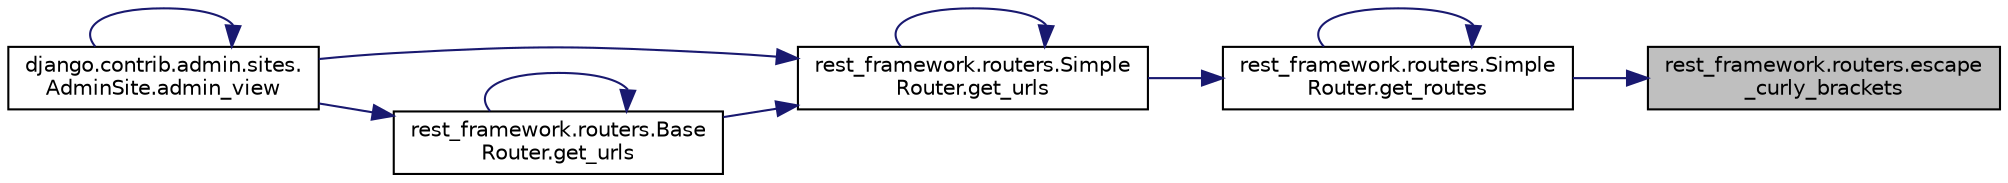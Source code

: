 digraph "rest_framework.routers.escape_curly_brackets"
{
 // LATEX_PDF_SIZE
  edge [fontname="Helvetica",fontsize="10",labelfontname="Helvetica",labelfontsize="10"];
  node [fontname="Helvetica",fontsize="10",shape=record];
  rankdir="RL";
  Node1 [label="rest_framework.routers.escape\l_curly_brackets",height=0.2,width=0.4,color="black", fillcolor="grey75", style="filled", fontcolor="black",tooltip=" "];
  Node1 -> Node2 [dir="back",color="midnightblue",fontsize="10",style="solid",fontname="Helvetica"];
  Node2 [label="rest_framework.routers.Simple\lRouter.get_routes",height=0.2,width=0.4,color="black", fillcolor="white", style="filled",URL="$d1/d99/classrest__framework_1_1routers_1_1_simple_router.html#aa62bf0350e7f17f9facdf51ca4c3b0a7",tooltip=" "];
  Node2 -> Node2 [dir="back",color="midnightblue",fontsize="10",style="solid",fontname="Helvetica"];
  Node2 -> Node3 [dir="back",color="midnightblue",fontsize="10",style="solid",fontname="Helvetica"];
  Node3 [label="rest_framework.routers.Simple\lRouter.get_urls",height=0.2,width=0.4,color="black", fillcolor="white", style="filled",URL="$d1/d99/classrest__framework_1_1routers_1_1_simple_router.html#aa4b53a859fc3d34aa8a876b00ce2489a",tooltip=" "];
  Node3 -> Node4 [dir="back",color="midnightblue",fontsize="10",style="solid",fontname="Helvetica"];
  Node4 [label="django.contrib.admin.sites.\lAdminSite.admin_view",height=0.2,width=0.4,color="black", fillcolor="white", style="filled",URL="$df/dba/classdjango_1_1contrib_1_1admin_1_1sites_1_1_admin_site.html#ad3ba68804e29ed2ad9fb5230fc246c83",tooltip=" "];
  Node4 -> Node4 [dir="back",color="midnightblue",fontsize="10",style="solid",fontname="Helvetica"];
  Node3 -> Node5 [dir="back",color="midnightblue",fontsize="10",style="solid",fontname="Helvetica"];
  Node5 [label="rest_framework.routers.Base\lRouter.get_urls",height=0.2,width=0.4,color="black", fillcolor="white", style="filled",URL="$d3/d77/classrest__framework_1_1routers_1_1_base_router.html#a9065722144fa510f3d4cbce4359e9426",tooltip=" "];
  Node5 -> Node4 [dir="back",color="midnightblue",fontsize="10",style="solid",fontname="Helvetica"];
  Node5 -> Node5 [dir="back",color="midnightblue",fontsize="10",style="solid",fontname="Helvetica"];
  Node3 -> Node3 [dir="back",color="midnightblue",fontsize="10",style="solid",fontname="Helvetica"];
}
